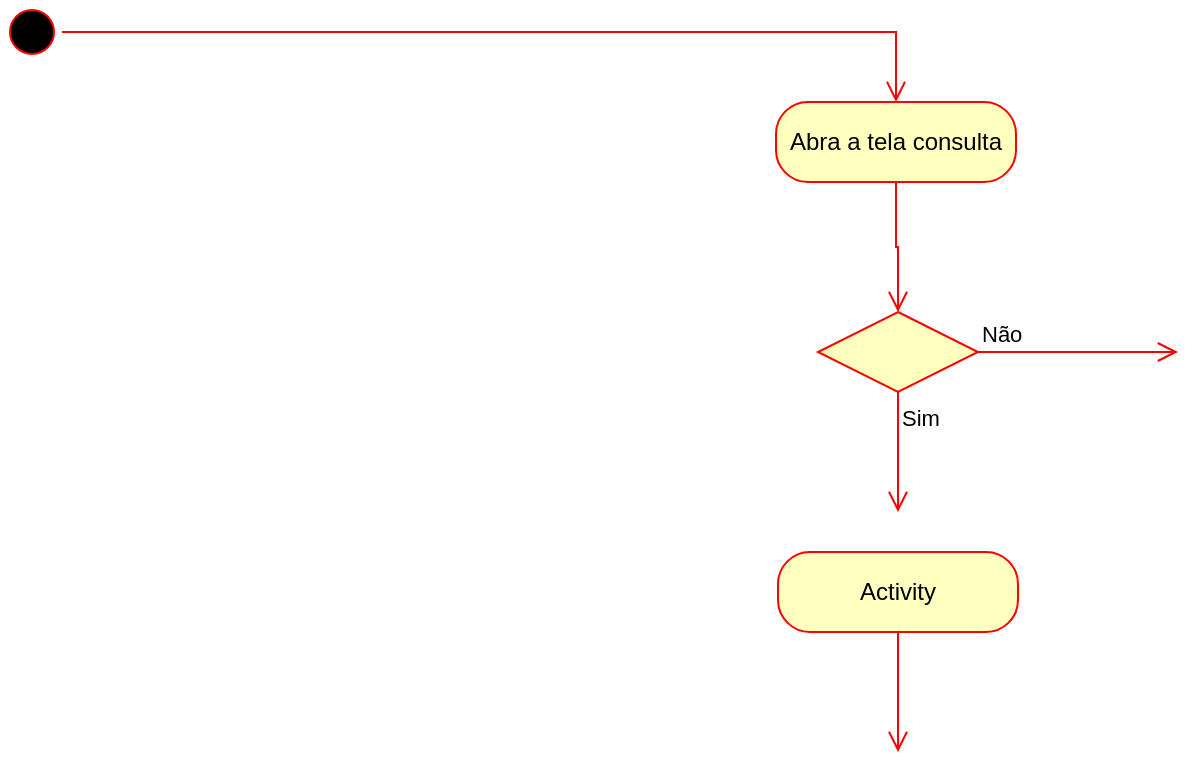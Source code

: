 <mxfile version="20.8.16" type="device"><diagram name="Página-1" id="kwA2AH-mh2oLEbrKklnA"><mxGraphModel dx="728" dy="887" grid="0" gridSize="10" guides="1" tooltips="1" connect="1" arrows="1" fold="1" page="0" pageScale="1" pageWidth="827" pageHeight="1169" math="0" shadow="0"><root><mxCell id="0"/><mxCell id="1" parent="0"/><mxCell id="BBvBD2OG1wbk_DfrK3Rk-1" value="" style="ellipse;html=1;shape=startState;fillColor=#000000;strokeColor=#ff0000;" vertex="1" parent="1"><mxGeometry x="-208" y="106" width="30" height="30" as="geometry"/></mxCell><mxCell id="BBvBD2OG1wbk_DfrK3Rk-2" value="" style="edgeStyle=orthogonalEdgeStyle;html=1;verticalAlign=bottom;endArrow=open;endSize=8;strokeColor=#ff0000;rounded=0;entryX=0.5;entryY=0;entryDx=0;entryDy=0;" edge="1" source="BBvBD2OG1wbk_DfrK3Rk-1" parent="1" target="BBvBD2OG1wbk_DfrK3Rk-3"><mxGeometry relative="1" as="geometry"><mxPoint x="-193" y="196" as="targetPoint"/></mxGeometry></mxCell><mxCell id="BBvBD2OG1wbk_DfrK3Rk-3" value="Abra a tela consulta" style="rounded=1;whiteSpace=wrap;html=1;arcSize=40;fontColor=#000000;fillColor=#ffffc0;strokeColor=#ff0000;" vertex="1" parent="1"><mxGeometry x="179" y="156" width="120" height="40" as="geometry"/></mxCell><mxCell id="BBvBD2OG1wbk_DfrK3Rk-4" value="" style="edgeStyle=orthogonalEdgeStyle;html=1;verticalAlign=bottom;endArrow=open;endSize=8;strokeColor=#ff0000;rounded=0;entryX=0.5;entryY=0;entryDx=0;entryDy=0;" edge="1" source="BBvBD2OG1wbk_DfrK3Rk-3" parent="1" target="BBvBD2OG1wbk_DfrK3Rk-5"><mxGeometry relative="1" as="geometry"><mxPoint x="239" y="256" as="targetPoint"/></mxGeometry></mxCell><mxCell id="BBvBD2OG1wbk_DfrK3Rk-5" value="" style="rhombus;whiteSpace=wrap;html=1;fillColor=#ffffc0;strokeColor=#ff0000;" vertex="1" parent="1"><mxGeometry x="200" y="261" width="80" height="40" as="geometry"/></mxCell><mxCell id="BBvBD2OG1wbk_DfrK3Rk-6" value="Não" style="edgeStyle=orthogonalEdgeStyle;html=1;align=left;verticalAlign=bottom;endArrow=open;endSize=8;strokeColor=#ff0000;rounded=0;" edge="1" source="BBvBD2OG1wbk_DfrK3Rk-5" parent="1"><mxGeometry x="-1" relative="1" as="geometry"><mxPoint x="380" y="281" as="targetPoint"/></mxGeometry></mxCell><mxCell id="BBvBD2OG1wbk_DfrK3Rk-7" value="Sim" style="edgeStyle=orthogonalEdgeStyle;html=1;align=left;verticalAlign=top;endArrow=open;endSize=8;strokeColor=#ff0000;rounded=0;" edge="1" source="BBvBD2OG1wbk_DfrK3Rk-5" parent="1"><mxGeometry x="-1" relative="1" as="geometry"><mxPoint x="240" y="361" as="targetPoint"/></mxGeometry></mxCell><mxCell id="BBvBD2OG1wbk_DfrK3Rk-8" value="Activity" style="rounded=1;whiteSpace=wrap;html=1;arcSize=40;fontColor=#000000;fillColor=#ffffc0;strokeColor=#ff0000;" vertex="1" parent="1"><mxGeometry x="180" y="381" width="120" height="40" as="geometry"/></mxCell><mxCell id="BBvBD2OG1wbk_DfrK3Rk-9" value="" style="edgeStyle=orthogonalEdgeStyle;html=1;verticalAlign=bottom;endArrow=open;endSize=8;strokeColor=#ff0000;rounded=0;" edge="1" source="BBvBD2OG1wbk_DfrK3Rk-8" parent="1"><mxGeometry relative="1" as="geometry"><mxPoint x="240" y="481" as="targetPoint"/></mxGeometry></mxCell></root></mxGraphModel></diagram></mxfile>
